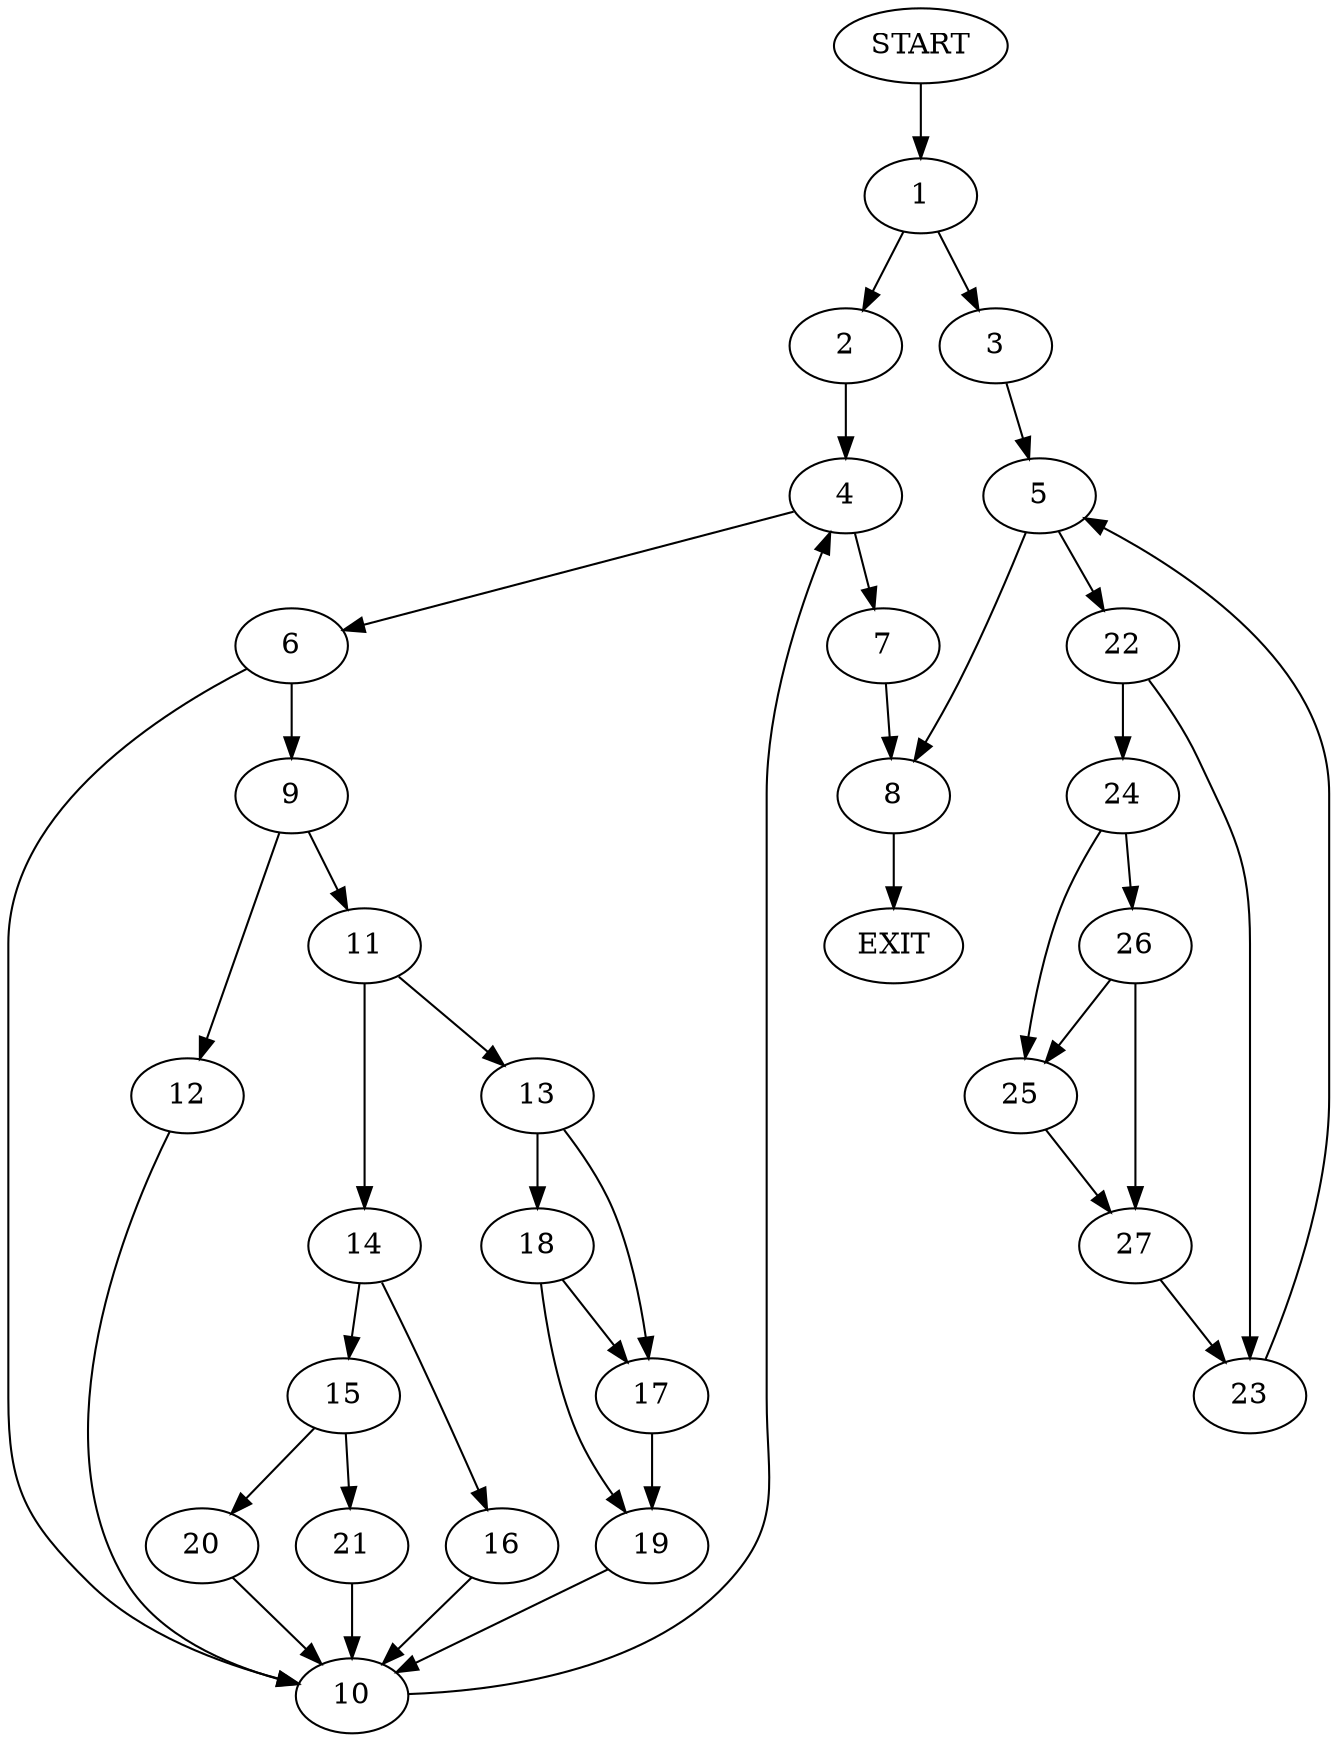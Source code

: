 digraph {
0 [label="START"]
28 [label="EXIT"]
0 -> 1
1 -> 2
1 -> 3
2 -> 4
3 -> 5
4 -> 6
4 -> 7
7 -> 8
6 -> 9
6 -> 10
10 -> 4
9 -> 11
9 -> 12
12 -> 10
11 -> 13
11 -> 14
14 -> 15
14 -> 16
13 -> 17
13 -> 18
17 -> 19
18 -> 17
18 -> 19
19 -> 10
16 -> 10
15 -> 20
15 -> 21
21 -> 10
20 -> 10
8 -> 28
5 -> 8
5 -> 22
22 -> 23
22 -> 24
24 -> 25
24 -> 26
23 -> 5
26 -> 25
26 -> 27
25 -> 27
27 -> 23
}
